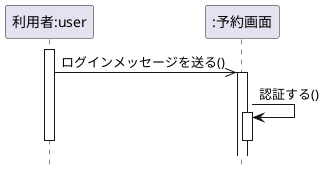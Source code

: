 @startuml
hide footbox
participant "利用者:user" as boundary
participant ":予約画面" as control




activate  boundary
    boundary ->> control : ログインメッセージを送る()
    activate control
    control -> control: 認証する()
    
    activate control
        
     
        
    
deactivate boundary
deactivate control
    

' control -> entity : <<create>>\n1.1.1生成():
' control -> entity : 1.1.2会員情報取得():<<create>>
' control <- entity : 登録会員情報


@enduml
